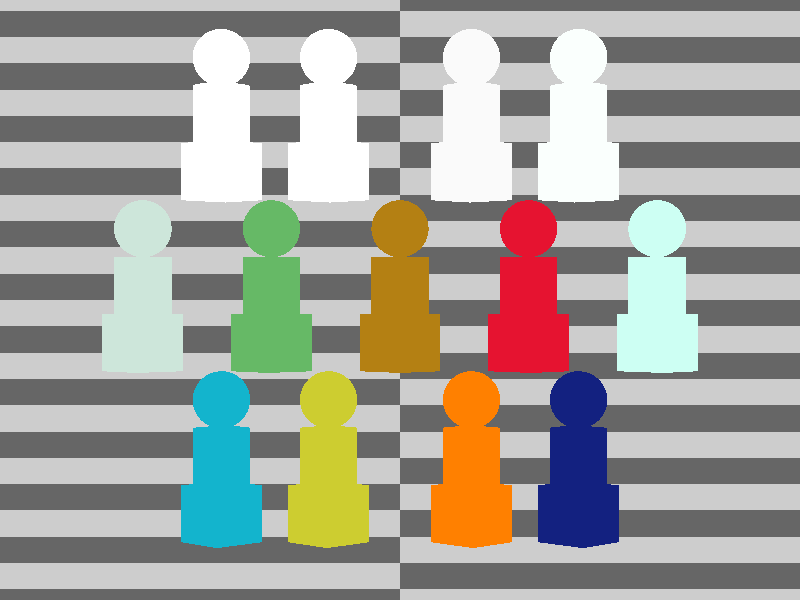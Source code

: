 // Persistence Of Vision Raytracer version 3.1 sample file.

global_settings { assumed_gamma 2.2 }
#include "colors.inc"
#include "shapes.inc"
#include "glass.inc"

#declare T01 = texture { T_Glass1 }
#declare T02 = texture { T_Glass2 }
#declare T03 = texture { T_Glass3 }
#declare T04 = texture { T_Glass4 }
#declare T05 = texture { T_Old_Glass }

#declare T06 = texture { T_Winebottle_Glass }
#declare T07 = texture { T_Beerbottle_Glass }
#declare T08 = texture { T_Ruby_Glass       }
#declare T09 = texture { T_Green_Glass      }
#declare T10 = texture { T_Dark_Green_Glass }

#declare T11 = texture { T_Yellow_Glass      }
#declare T12 = texture { T_Orange_Glass      }
#declare T13 = texture { T_Vicksbottle_Glass }

camera {
   location <0, 0, -60>
   direction <0, 0,  2.85>
   right x*1.33
   look_at 0
}

light_source {<-50, 50, -1000> color Gray50}
light_source {<150, 50, -200> color Gray15}

plane { z, 5
    hollow on
    pigment {checker color Gray40 color Gray80
        scale <100000, 1, 1>
    }
    finish { ambient 0.45 }
}

sky_sphere {
    pigment {
        gradient y
        color_map {[0, 1  color Gray20 color Gray80]}
    rotate x*30
    }
}

//plane { z, 2.5 pigment {Gray50} finish { ambient 0.45 } }

#declare Stack =
union {
   sphere{<0, 4, 0>, 1}
   object {Disk_Y translate 2*y}
   object {UnitBox}
   translate -y*1.5
   rotate y*45
}

#declare Row1 =  14;
#declare Row2 =   7;
#declare Row3 =   0;
#declare Row4 =  -7;
#declare Row5 = -14;

object { Stack texture{T01} interior{I_Glass} translate <-6.25, 6, 0> }
object { Stack texture{T02} interior{I_Glass} translate <-2.5,  6, 0> }
object { Stack texture{T03} interior{I_Glass} translate < 2.5,  6, 0> }
object { Stack texture{T04} interior{I_Glass} translate < 6.25, 6, 0> }

object { Stack texture{T05} interior{I_Glass} translate <-9.0, 0, 0> }
object { Stack texture{T06} interior{I_Glass} translate <-4.5, 0, 0> }
object { Stack texture{T07} interior{I_Glass} translate < 0.0, 0, 0> }
object { Stack texture{T08} interior{I_Glass} translate < 4.5, 0, 0> }
object { Stack texture{T09} interior{I_Glass} translate < 9.0, 0, 0> }

object { Stack texture{T10} interior{I_Glass} translate <-6.25, -6, 0> }
object { Stack texture{T11} interior{I_Glass} translate <-2.5,  -6, 0> }
object { Stack texture{T12} interior{I_Glass} translate < 2.5,  -6, 0> }
object { Stack texture{T13} interior{I_Glass} translate < 6.25, -6, 0> }
